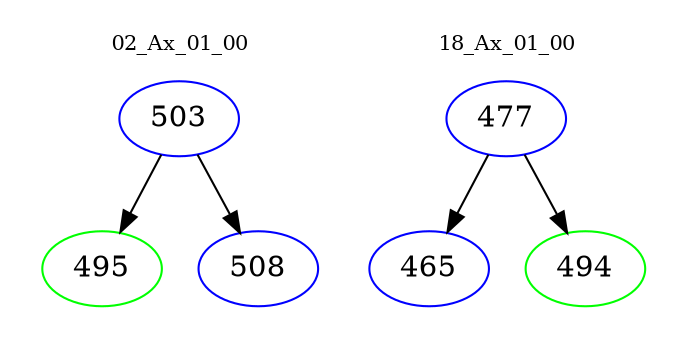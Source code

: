 digraph{
subgraph cluster_0 {
color = white
label = "02_Ax_01_00";
fontsize=10;
T0_503 [label="503", color="blue"]
T0_503 -> T0_495 [color="black"]
T0_495 [label="495", color="green"]
T0_503 -> T0_508 [color="black"]
T0_508 [label="508", color="blue"]
}
subgraph cluster_1 {
color = white
label = "18_Ax_01_00";
fontsize=10;
T1_477 [label="477", color="blue"]
T1_477 -> T1_465 [color="black"]
T1_465 [label="465", color="blue"]
T1_477 -> T1_494 [color="black"]
T1_494 [label="494", color="green"]
}
}
